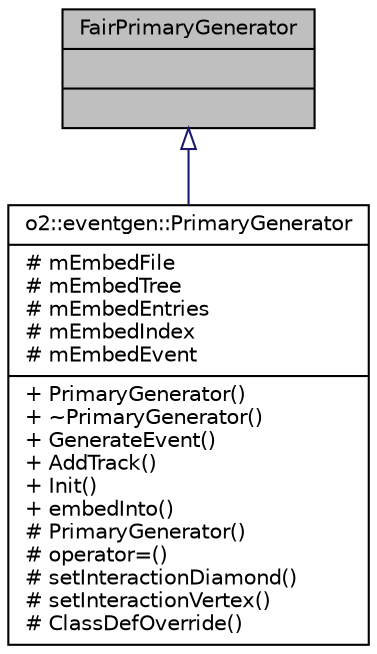 digraph "FairPrimaryGenerator"
{
 // INTERACTIVE_SVG=YES
  bgcolor="transparent";
  edge [fontname="Helvetica",fontsize="10",labelfontname="Helvetica",labelfontsize="10"];
  node [fontname="Helvetica",fontsize="10",shape=record];
  Node1 [label="{FairPrimaryGenerator\n||}",height=0.2,width=0.4,color="black", fillcolor="grey75", style="filled" fontcolor="black"];
  Node1 -> Node2 [dir="back",color="midnightblue",fontsize="10",style="solid",arrowtail="onormal",fontname="Helvetica"];
  Node2 [label="{o2::eventgen::PrimaryGenerator\n|# mEmbedFile\l# mEmbedTree\l# mEmbedEntries\l# mEmbedIndex\l# mEmbedEvent\l|+ PrimaryGenerator()\l+ ~PrimaryGenerator()\l+ GenerateEvent()\l+ AddTrack()\l+ Init()\l+ embedInto()\l# PrimaryGenerator()\l# operator=()\l# setInteractionDiamond()\l# setInteractionVertex()\l# ClassDefOverride()\l}",height=0.2,width=0.4,color="black",URL="$dc/d85/classo2_1_1eventgen_1_1PrimaryGenerator.html"];
}
